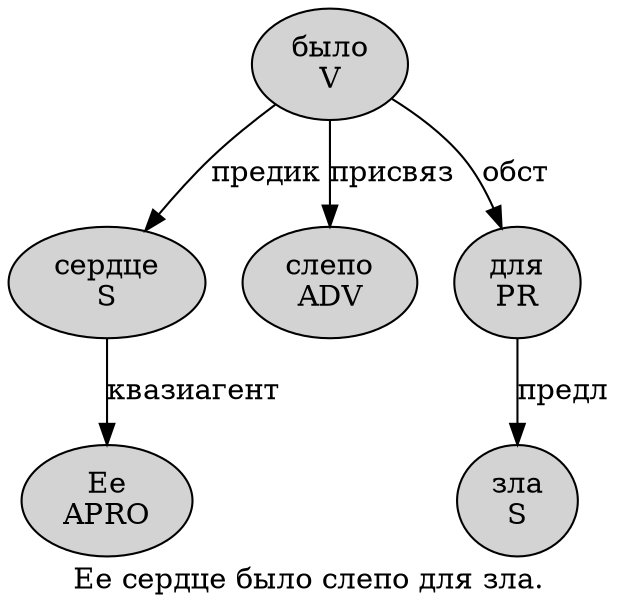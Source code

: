 digraph SENTENCE_875 {
	graph [label="Ее сердце было слепо для зла."]
	node [style=filled]
		0 [label="Ее
APRO" color="" fillcolor=lightgray penwidth=1 shape=ellipse]
		1 [label="сердце
S" color="" fillcolor=lightgray penwidth=1 shape=ellipse]
		2 [label="было
V" color="" fillcolor=lightgray penwidth=1 shape=ellipse]
		3 [label="слепо
ADV" color="" fillcolor=lightgray penwidth=1 shape=ellipse]
		4 [label="для
PR" color="" fillcolor=lightgray penwidth=1 shape=ellipse]
		5 [label="зла
S" color="" fillcolor=lightgray penwidth=1 shape=ellipse]
			2 -> 1 [label="предик"]
			2 -> 3 [label="присвяз"]
			2 -> 4 [label="обст"]
			4 -> 5 [label="предл"]
			1 -> 0 [label="квазиагент"]
}